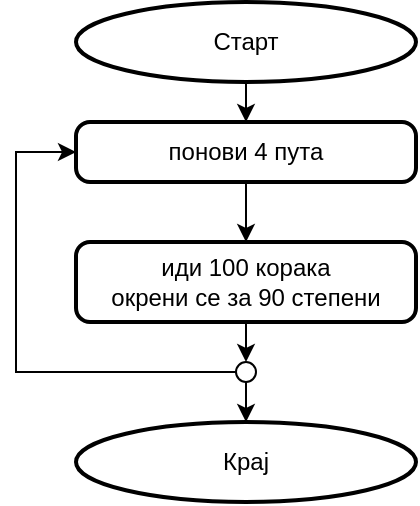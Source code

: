 <mxfile version="14.5.3" type="github">
  <diagram id="a5ix9fAeSW5AY84f41eT" name="Page-1">
    <mxGraphModel dx="1038" dy="491" grid="1" gridSize="10" guides="1" tooltips="1" connect="1" arrows="1" fold="1" page="1" pageScale="1" pageWidth="827" pageHeight="1169" math="0" shadow="0">
      <root>
        <mxCell id="0" />
        <mxCell id="1" parent="0" />
        <mxCell id="O0oJpY8e8Bnj8QhviU5S-8" style="edgeStyle=orthogonalEdgeStyle;rounded=0;orthogonalLoop=1;jettySize=auto;html=1;exitX=0.5;exitY=1;exitDx=0;exitDy=0;exitPerimeter=0;entryX=0.5;entryY=0;entryDx=0;entryDy=0;" parent="1" source="jB2y5ZlAkc883ijvKfTW-2" target="jB2y5ZlAkc883ijvKfTW-8" edge="1">
          <mxGeometry relative="1" as="geometry" />
        </mxCell>
        <mxCell id="jB2y5ZlAkc883ijvKfTW-2" value="Старт" style="strokeWidth=2;html=1;shape=mxgraph.flowchart.start_1;whiteSpace=wrap;" parent="1" vertex="1">
          <mxGeometry x="140" y="40" width="170" height="40" as="geometry" />
        </mxCell>
        <mxCell id="hwTiiXXqAUc8SezSGXyK-2" style="edgeStyle=orthogonalEdgeStyle;rounded=0;orthogonalLoop=1;jettySize=auto;html=1;exitX=0.5;exitY=1;exitDx=0;exitDy=0;entryX=0.5;entryY=0;entryDx=0;entryDy=0;" parent="1" source="jB2y5ZlAkc883ijvKfTW-8" target="O0oJpY8e8Bnj8QhviU5S-6" edge="1">
          <mxGeometry relative="1" as="geometry" />
        </mxCell>
        <mxCell id="jB2y5ZlAkc883ijvKfTW-8" value="понови 4 пута" style="rounded=1;whiteSpace=wrap;html=1;absoluteArcSize=1;arcSize=14;strokeWidth=2;" parent="1" vertex="1">
          <mxGeometry x="140" y="100" width="170" height="30" as="geometry" />
        </mxCell>
        <mxCell id="jB2y5ZlAkc883ijvKfTW-9" value="Крај" style="strokeWidth=2;html=1;shape=mxgraph.flowchart.start_1;whiteSpace=wrap;" parent="1" vertex="1">
          <mxGeometry x="140" y="250" width="170" height="40" as="geometry" />
        </mxCell>
        <mxCell id="hwTiiXXqAUc8SezSGXyK-3" style="edgeStyle=orthogonalEdgeStyle;rounded=0;orthogonalLoop=1;jettySize=auto;html=1;exitX=0.5;exitY=1;exitDx=0;exitDy=0;entryX=0.5;entryY=0;entryDx=0;entryDy=0;" parent="1" source="O0oJpY8e8Bnj8QhviU5S-6" target="O0oJpY8e8Bnj8QhviU5S-16" edge="1">
          <mxGeometry relative="1" as="geometry" />
        </mxCell>
        <mxCell id="O0oJpY8e8Bnj8QhviU5S-6" value="иди 100 корака&lt;br&gt;окрени се за 90 степени" style="rounded=1;whiteSpace=wrap;html=1;absoluteArcSize=1;arcSize=14;strokeWidth=2;" parent="1" vertex="1">
          <mxGeometry x="140" y="160" width="170" height="40" as="geometry" />
        </mxCell>
        <mxCell id="hwTiiXXqAUc8SezSGXyK-4" style="edgeStyle=orthogonalEdgeStyle;rounded=0;orthogonalLoop=1;jettySize=auto;html=1;exitX=0;exitY=0.5;exitDx=0;exitDy=0;entryX=0;entryY=0.5;entryDx=0;entryDy=0;" parent="1" source="O0oJpY8e8Bnj8QhviU5S-16" target="jB2y5ZlAkc883ijvKfTW-8" edge="1">
          <mxGeometry relative="1" as="geometry">
            <Array as="points">
              <mxPoint x="110" y="225" />
              <mxPoint x="110" y="115" />
            </Array>
          </mxGeometry>
        </mxCell>
        <mxCell id="hwTiiXXqAUc8SezSGXyK-5" style="edgeStyle=orthogonalEdgeStyle;rounded=0;orthogonalLoop=1;jettySize=auto;html=1;exitX=0.5;exitY=1;exitDx=0;exitDy=0;entryX=0.5;entryY=0;entryDx=0;entryDy=0;entryPerimeter=0;" parent="1" source="O0oJpY8e8Bnj8QhviU5S-16" target="jB2y5ZlAkc883ijvKfTW-9" edge="1">
          <mxGeometry relative="1" as="geometry" />
        </mxCell>
        <mxCell id="O0oJpY8e8Bnj8QhviU5S-16" value="" style="ellipse;whiteSpace=wrap;html=1;aspect=fixed;" parent="1" vertex="1">
          <mxGeometry x="220" y="220" width="10" height="10" as="geometry" />
        </mxCell>
      </root>
    </mxGraphModel>
  </diagram>
</mxfile>
